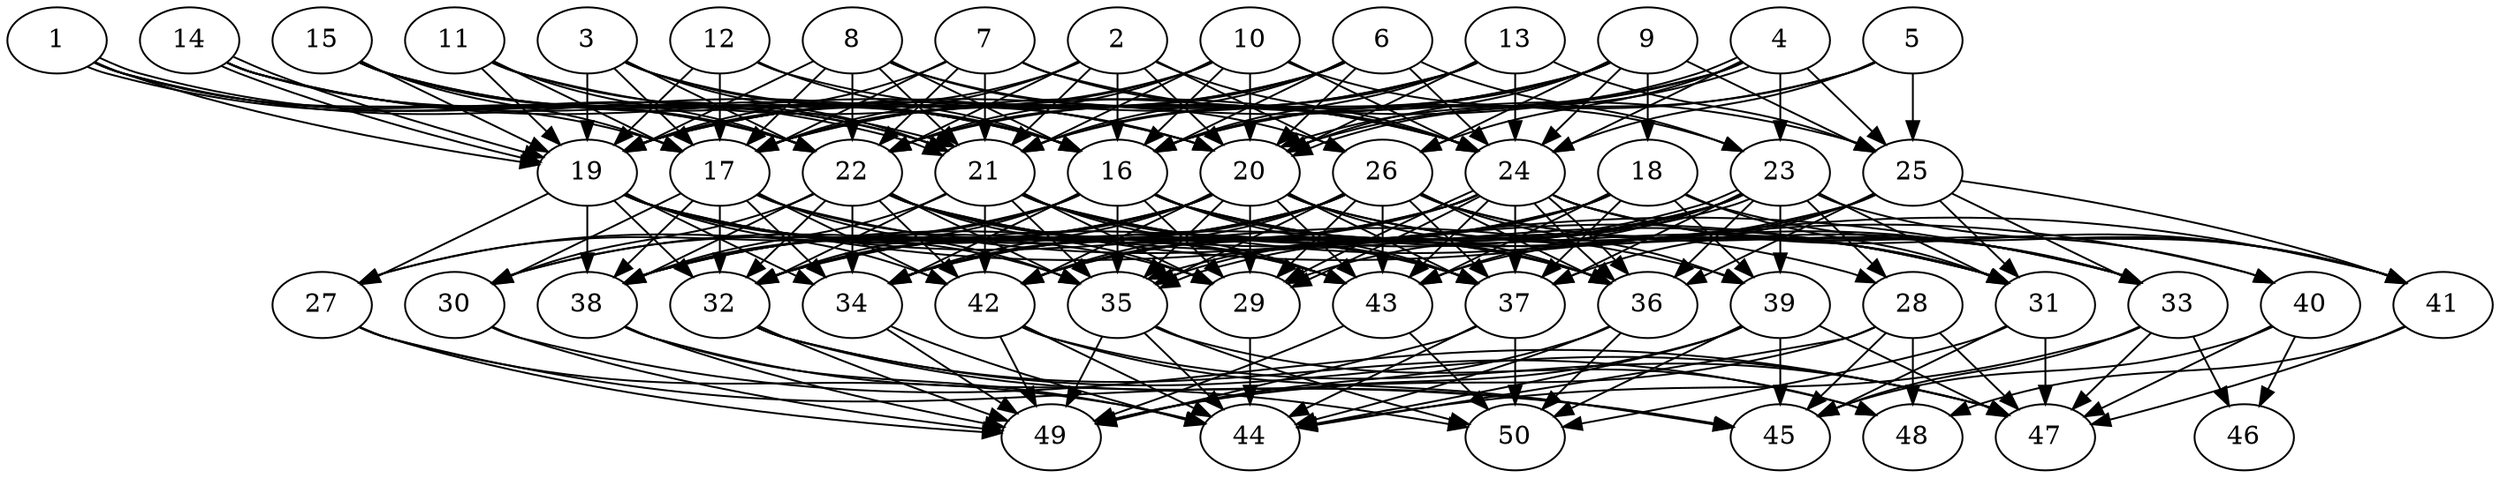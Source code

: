 // DAG automatically generated by daggen at Thu Oct  3 14:07:58 2019
// ./daggen --dot -n 50 --ccr 0.3 --fat 0.7 --regular 0.5 --density 0.9 --mindata 5242880 --maxdata 52428800 
digraph G {
  1 [size="129959253", alpha="0.11", expect_size="38987776"] 
  1 -> 16 [size ="38987776"]
  1 -> 17 [size ="38987776"]
  1 -> 19 [size ="38987776"]
  1 -> 21 [size ="38987776"]
  1 -> 21 [size ="38987776"]
  1 -> 22 [size ="38987776"]
  2 [size="106328747", alpha="0.04", expect_size="31898624"] 
  2 -> 16 [size ="31898624"]
  2 -> 17 [size ="31898624"]
  2 -> 19 [size ="31898624"]
  2 -> 20 [size ="31898624"]
  2 -> 21 [size ="31898624"]
  2 -> 22 [size ="31898624"]
  2 -> 24 [size ="31898624"]
  2 -> 26 [size ="31898624"]
  3 [size="51872427", alpha="0.17", expect_size="15561728"] 
  3 -> 16 [size ="15561728"]
  3 -> 17 [size ="15561728"]
  3 -> 19 [size ="15561728"]
  3 -> 20 [size ="15561728"]
  3 -> 21 [size ="15561728"]
  3 -> 22 [size ="15561728"]
  4 [size="159614293", alpha="0.13", expect_size="47884288"] 
  4 -> 16 [size ="47884288"]
  4 -> 17 [size ="47884288"]
  4 -> 20 [size ="47884288"]
  4 -> 20 [size ="47884288"]
  4 -> 23 [size ="47884288"]
  4 -> 24 [size ="47884288"]
  4 -> 25 [size ="47884288"]
  4 -> 26 [size ="47884288"]
  5 [size="145704960", alpha="0.20", expect_size="43711488"] 
  5 -> 16 [size ="43711488"]
  5 -> 20 [size ="43711488"]
  5 -> 24 [size ="43711488"]
  5 -> 25 [size ="43711488"]
  6 [size="82414933", alpha="0.06", expect_size="24724480"] 
  6 -> 16 [size ="24724480"]
  6 -> 17 [size ="24724480"]
  6 -> 19 [size ="24724480"]
  6 -> 20 [size ="24724480"]
  6 -> 21 [size ="24724480"]
  6 -> 22 [size ="24724480"]
  6 -> 23 [size ="24724480"]
  6 -> 24 [size ="24724480"]
  7 [size="49189547", alpha="0.07", expect_size="14756864"] 
  7 -> 17 [size ="14756864"]
  7 -> 19 [size ="14756864"]
  7 -> 21 [size ="14756864"]
  7 -> 22 [size ="14756864"]
  7 -> 24 [size ="14756864"]
  7 -> 25 [size ="14756864"]
  8 [size="127276373", alpha="0.03", expect_size="38182912"] 
  8 -> 16 [size ="38182912"]
  8 -> 17 [size ="38182912"]
  8 -> 19 [size ="38182912"]
  8 -> 21 [size ="38182912"]
  8 -> 22 [size ="38182912"]
  8 -> 24 [size ="38182912"]
  8 -> 26 [size ="38182912"]
  9 [size="63788373", alpha="0.16", expect_size="19136512"] 
  9 -> 16 [size ="19136512"]
  9 -> 18 [size ="19136512"]
  9 -> 19 [size ="19136512"]
  9 -> 20 [size ="19136512"]
  9 -> 21 [size ="19136512"]
  9 -> 22 [size ="19136512"]
  9 -> 24 [size ="19136512"]
  9 -> 25 [size ="19136512"]
  9 -> 26 [size ="19136512"]
  10 [size="143151787", alpha="0.10", expect_size="42945536"] 
  10 -> 16 [size ="42945536"]
  10 -> 17 [size ="42945536"]
  10 -> 19 [size ="42945536"]
  10 -> 20 [size ="42945536"]
  10 -> 21 [size ="42945536"]
  10 -> 22 [size ="42945536"]
  10 -> 23 [size ="42945536"]
  10 -> 24 [size ="42945536"]
  11 [size="29665280", alpha="0.05", expect_size="8899584"] 
  11 -> 16 [size ="8899584"]
  11 -> 17 [size ="8899584"]
  11 -> 19 [size ="8899584"]
  11 -> 22 [size ="8899584"]
  11 -> 24 [size ="8899584"]
  12 [size="113008640", alpha="0.03", expect_size="33902592"] 
  12 -> 16 [size ="33902592"]
  12 -> 17 [size ="33902592"]
  12 -> 19 [size ="33902592"]
  12 -> 24 [size ="33902592"]
  13 [size="144749227", alpha="0.14", expect_size="43424768"] 
  13 -> 16 [size ="43424768"]
  13 -> 17 [size ="43424768"]
  13 -> 19 [size ="43424768"]
  13 -> 20 [size ="43424768"]
  13 -> 21 [size ="43424768"]
  13 -> 24 [size ="43424768"]
  13 -> 25 [size ="43424768"]
  14 [size="121746773", alpha="0.14", expect_size="36524032"] 
  14 -> 16 [size ="36524032"]
  14 -> 19 [size ="36524032"]
  14 -> 19 [size ="36524032"]
  14 -> 20 [size ="36524032"]
  14 -> 21 [size ="36524032"]
  14 -> 22 [size ="36524032"]
  15 [size="66150400", alpha="0.19", expect_size="19845120"] 
  15 -> 16 [size ="19845120"]
  15 -> 17 [size ="19845120"]
  15 -> 19 [size ="19845120"]
  15 -> 20 [size ="19845120"]
  15 -> 21 [size ="19845120"]
  15 -> 22 [size ="19845120"]
  16 [size="64153600", alpha="0.05", expect_size="19246080"] 
  16 -> 27 [size ="19246080"]
  16 -> 29 [size ="19246080"]
  16 -> 31 [size ="19246080"]
  16 -> 32 [size ="19246080"]
  16 -> 33 [size ="19246080"]
  16 -> 34 [size ="19246080"]
  16 -> 35 [size ="19246080"]
  16 -> 36 [size ="19246080"]
  16 -> 37 [size ="19246080"]
  16 -> 38 [size ="19246080"]
  17 [size="114435413", alpha="0.01", expect_size="34330624"] 
  17 -> 30 [size ="34330624"]
  17 -> 31 [size ="34330624"]
  17 -> 32 [size ="34330624"]
  17 -> 34 [size ="34330624"]
  17 -> 35 [size ="34330624"]
  17 -> 38 [size ="34330624"]
  17 -> 42 [size ="34330624"]
  17 -> 43 [size ="34330624"]
  18 [size="173294933", alpha="0.14", expect_size="51988480"] 
  18 -> 31 [size ="51988480"]
  18 -> 34 [size ="51988480"]
  18 -> 35 [size ="51988480"]
  18 -> 37 [size ="51988480"]
  18 -> 38 [size ="51988480"]
  18 -> 39 [size ="51988480"]
  18 -> 41 [size ="51988480"]
  18 -> 42 [size ="51988480"]
  18 -> 43 [size ="51988480"]
  19 [size="39789227", alpha="0.05", expect_size="11936768"] 
  19 -> 27 [size ="11936768"]
  19 -> 29 [size ="11936768"]
  19 -> 32 [size ="11936768"]
  19 -> 33 [size ="11936768"]
  19 -> 34 [size ="11936768"]
  19 -> 35 [size ="11936768"]
  19 -> 37 [size ="11936768"]
  19 -> 38 [size ="11936768"]
  19 -> 39 [size ="11936768"]
  19 -> 42 [size ="11936768"]
  19 -> 43 [size ="11936768"]
  20 [size="167116800", alpha="0.02", expect_size="50135040"] 
  20 -> 27 [size ="50135040"]
  20 -> 29 [size ="50135040"]
  20 -> 30 [size ="50135040"]
  20 -> 31 [size ="50135040"]
  20 -> 32 [size ="50135040"]
  20 -> 33 [size ="50135040"]
  20 -> 34 [size ="50135040"]
  20 -> 35 [size ="50135040"]
  20 -> 36 [size ="50135040"]
  20 -> 37 [size ="50135040"]
  20 -> 38 [size ="50135040"]
  20 -> 42 [size ="50135040"]
  20 -> 43 [size ="50135040"]
  21 [size="88702293", alpha="0.13", expect_size="26610688"] 
  21 -> 28 [size ="26610688"]
  21 -> 29 [size ="26610688"]
  21 -> 32 [size ="26610688"]
  21 -> 35 [size ="26610688"]
  21 -> 36 [size ="26610688"]
  21 -> 37 [size ="26610688"]
  21 -> 38 [size ="26610688"]
  21 -> 40 [size ="26610688"]
  21 -> 42 [size ="26610688"]
  21 -> 43 [size ="26610688"]
  22 [size="129515520", alpha="0.15", expect_size="38854656"] 
  22 -> 29 [size ="38854656"]
  22 -> 30 [size ="38854656"]
  22 -> 31 [size ="38854656"]
  22 -> 32 [size ="38854656"]
  22 -> 34 [size ="38854656"]
  22 -> 35 [size ="38854656"]
  22 -> 36 [size ="38854656"]
  22 -> 37 [size ="38854656"]
  22 -> 38 [size ="38854656"]
  22 -> 41 [size ="38854656"]
  22 -> 42 [size ="38854656"]
  22 -> 43 [size ="38854656"]
  23 [size="153944747", alpha="0.02", expect_size="46183424"] 
  23 -> 28 [size ="46183424"]
  23 -> 29 [size ="46183424"]
  23 -> 31 [size ="46183424"]
  23 -> 32 [size ="46183424"]
  23 -> 35 [size ="46183424"]
  23 -> 35 [size ="46183424"]
  23 -> 36 [size ="46183424"]
  23 -> 37 [size ="46183424"]
  23 -> 39 [size ="46183424"]
  23 -> 41 [size ="46183424"]
  23 -> 42 [size ="46183424"]
  23 -> 43 [size ="46183424"]
  24 [size="109953707", alpha="0.06", expect_size="32986112"] 
  24 -> 29 [size ="32986112"]
  24 -> 29 [size ="32986112"]
  24 -> 32 [size ="32986112"]
  24 -> 33 [size ="32986112"]
  24 -> 34 [size ="32986112"]
  24 -> 36 [size ="32986112"]
  24 -> 36 [size ="32986112"]
  24 -> 37 [size ="32986112"]
  24 -> 38 [size ="32986112"]
  24 -> 40 [size ="32986112"]
  24 -> 41 [size ="32986112"]
  24 -> 42 [size ="32986112"]
  24 -> 43 [size ="32986112"]
  25 [size="66669227", alpha="0.07", expect_size="20000768"] 
  25 -> 31 [size ="20000768"]
  25 -> 33 [size ="20000768"]
  25 -> 34 [size ="20000768"]
  25 -> 36 [size ="20000768"]
  25 -> 37 [size ="20000768"]
  25 -> 41 [size ="20000768"]
  25 -> 43 [size ="20000768"]
  26 [size="60074667", alpha="0.17", expect_size="18022400"] 
  26 -> 29 [size ="18022400"]
  26 -> 30 [size ="18022400"]
  26 -> 31 [size ="18022400"]
  26 -> 32 [size ="18022400"]
  26 -> 33 [size ="18022400"]
  26 -> 34 [size ="18022400"]
  26 -> 35 [size ="18022400"]
  26 -> 36 [size ="18022400"]
  26 -> 37 [size ="18022400"]
  26 -> 38 [size ="18022400"]
  26 -> 39 [size ="18022400"]
  26 -> 42 [size ="18022400"]
  26 -> 43 [size ="18022400"]
  27 [size="96860160", alpha="0.10", expect_size="29058048"] 
  27 -> 44 [size ="29058048"]
  27 -> 45 [size ="29058048"]
  27 -> 49 [size ="29058048"]
  28 [size="101727573", alpha="0.17", expect_size="30518272"] 
  28 -> 44 [size ="30518272"]
  28 -> 45 [size ="30518272"]
  28 -> 47 [size ="30518272"]
  28 -> 48 [size ="30518272"]
  28 -> 49 [size ="30518272"]
  29 [size="56033280", alpha="0.10", expect_size="16809984"] 
  29 -> 44 [size ="16809984"]
  30 [size="97972907", alpha="0.20", expect_size="29391872"] 
  30 -> 47 [size ="29391872"]
  30 -> 49 [size ="29391872"]
  31 [size="113541120", alpha="0.10", expect_size="34062336"] 
  31 -> 45 [size ="34062336"]
  31 -> 47 [size ="34062336"]
  31 -> 50 [size ="34062336"]
  32 [size="57941333", alpha="0.13", expect_size="17382400"] 
  32 -> 45 [size ="17382400"]
  32 -> 47 [size ="17382400"]
  32 -> 48 [size ="17382400"]
  32 -> 49 [size ="17382400"]
  33 [size="20019200", alpha="0.12", expect_size="6005760"] 
  33 -> 44 [size ="6005760"]
  33 -> 45 [size ="6005760"]
  33 -> 46 [size ="6005760"]
  33 -> 47 [size ="6005760"]
  34 [size="34174293", alpha="0.04", expect_size="10252288"] 
  34 -> 44 [size ="10252288"]
  34 -> 49 [size ="10252288"]
  35 [size="85261653", alpha="0.03", expect_size="25578496"] 
  35 -> 44 [size ="25578496"]
  35 -> 48 [size ="25578496"]
  35 -> 49 [size ="25578496"]
  35 -> 50 [size ="25578496"]
  36 [size="144226987", alpha="0.07", expect_size="43268096"] 
  36 -> 44 [size ="43268096"]
  36 -> 49 [size ="43268096"]
  36 -> 50 [size ="43268096"]
  37 [size="118722560", alpha="0.04", expect_size="35616768"] 
  37 -> 44 [size ="35616768"]
  37 -> 49 [size ="35616768"]
  37 -> 50 [size ="35616768"]
  38 [size="40465067", alpha="0.00", expect_size="12139520"] 
  38 -> 44 [size ="12139520"]
  38 -> 49 [size ="12139520"]
  38 -> 50 [size ="12139520"]
  39 [size="19254613", alpha="0.20", expect_size="5776384"] 
  39 -> 44 [size ="5776384"]
  39 -> 45 [size ="5776384"]
  39 -> 47 [size ="5776384"]
  39 -> 49 [size ="5776384"]
  39 -> 50 [size ="5776384"]
  40 [size="101410133", alpha="0.18", expect_size="30423040"] 
  40 -> 45 [size ="30423040"]
  40 -> 46 [size ="30423040"]
  40 -> 47 [size ="30423040"]
  41 [size="98027520", alpha="0.06", expect_size="29408256"] 
  41 -> 47 [size ="29408256"]
  41 -> 48 [size ="29408256"]
  42 [size="21306027", alpha="0.07", expect_size="6391808"] 
  42 -> 44 [size ="6391808"]
  42 -> 45 [size ="6391808"]
  42 -> 47 [size ="6391808"]
  42 -> 49 [size ="6391808"]
  43 [size="124064427", alpha="0.06", expect_size="37219328"] 
  43 -> 49 [size ="37219328"]
  43 -> 50 [size ="37219328"]
  44 [size="61713067", alpha="0.17", expect_size="18513920"] 
  45 [size="95815680", alpha="0.14", expect_size="28744704"] 
  46 [size="117760000", alpha="0.17", expect_size="35328000"] 
  47 [size="174223360", alpha="0.09", expect_size="52267008"] 
  48 [size="47595520", alpha="0.13", expect_size="14278656"] 
  49 [size="50981547", alpha="0.01", expect_size="15294464"] 
  50 [size="49408000", alpha="0.19", expect_size="14822400"] 
}

